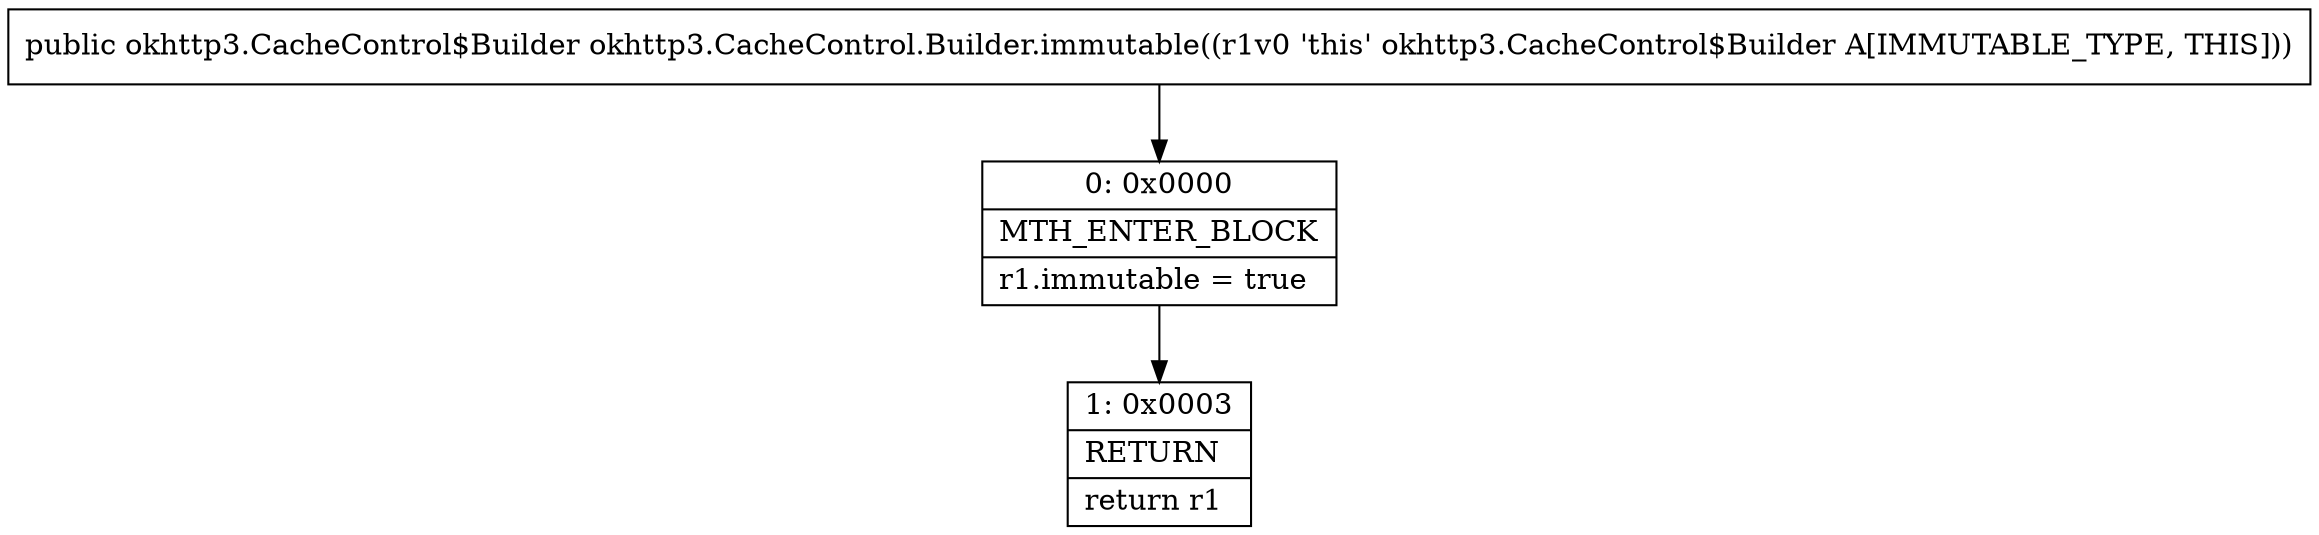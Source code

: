 digraph "CFG forokhttp3.CacheControl.Builder.immutable()Lokhttp3\/CacheControl$Builder;" {
Node_0 [shape=record,label="{0\:\ 0x0000|MTH_ENTER_BLOCK\l|r1.immutable = true\l}"];
Node_1 [shape=record,label="{1\:\ 0x0003|RETURN\l|return r1\l}"];
MethodNode[shape=record,label="{public okhttp3.CacheControl$Builder okhttp3.CacheControl.Builder.immutable((r1v0 'this' okhttp3.CacheControl$Builder A[IMMUTABLE_TYPE, THIS])) }"];
MethodNode -> Node_0;
Node_0 -> Node_1;
}

